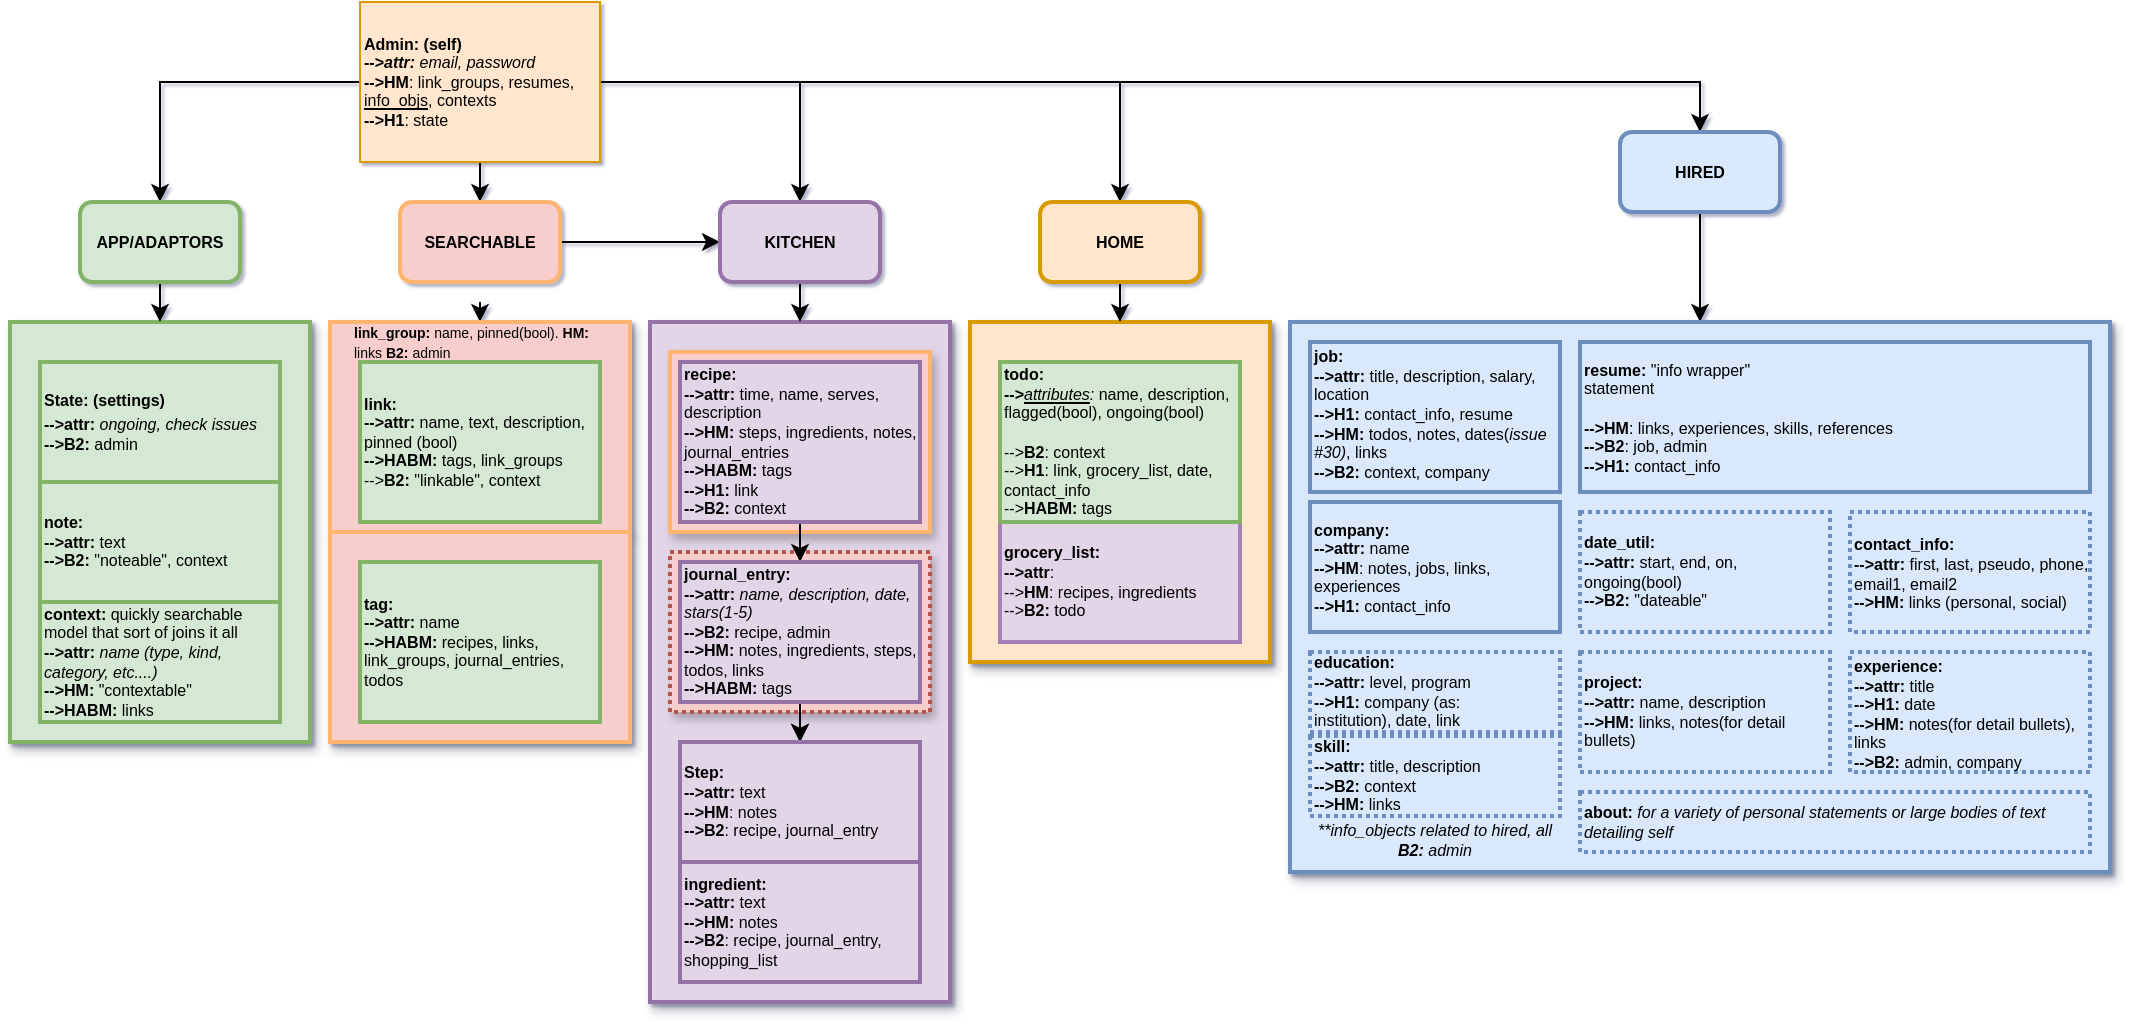 <mxfile compressed="true" version="16.0.2" type="device"><diagram id="ImDymK1f7_B1jzTCU4_X" name="Page-1"><mxGraphModel dx="375" dy="1136" grid="1" gridSize="5" guides="1" tooltips="1" connect="1" arrows="1" fold="1" page="1" pageScale="1" pageWidth="1100" pageHeight="850" math="0" shadow="1"><root><mxCell id="0"/><mxCell id="1" parent="0"/><mxCell id="bt28WQiRK-6ye6KYPw5y-67" value="" style="rounded=0;whiteSpace=wrap;html=1;shadow=1;glass=0;sketch=0;fontSize=7;strokeColor=#d79b00;strokeWidth=2;fillColor=#ffe6cc;" parent="1" vertex="1"><mxGeometry x="1625" y="200" width="150" height="170" as="geometry"/></mxCell><mxCell id="bt28WQiRK-6ye6KYPw5y-33" value="" style="rounded=0;whiteSpace=wrap;html=1;shadow=1;glass=0;sketch=0;fontSize=7;strokeColor=#9673a6;strokeWidth=2;fillColor=#e1d5e7;" parent="1" vertex="1"><mxGeometry x="1465" y="200" width="150" height="340" as="geometry"/></mxCell><mxCell id="bt28WQiRK-6ye6KYPw5y-28" value="" style="rounded=0;whiteSpace=wrap;html=1;shadow=1;glass=0;sketch=0;fontSize=8;strokeWidth=2;align=left;fillColor=#f8cecc;strokeColor=#FFB570;" parent="1" vertex="1"><mxGeometry x="1475" y="215" width="130" height="90" as="geometry"/></mxCell><mxCell id="bt28WQiRK-6ye6KYPw5y-36" style="edgeStyle=orthogonalEdgeStyle;rounded=0;orthogonalLoop=1;jettySize=auto;html=1;exitX=0.5;exitY=1;exitDx=0;exitDy=0;entryX=0.5;entryY=0;entryDx=0;entryDy=0;fontSize=7;fontColor=none;" parent="1" source="bt28WQiRK-6ye6KYPw5y-1" target="bt28WQiRK-6ye6KYPw5y-12" edge="1"><mxGeometry relative="1" as="geometry"/></mxCell><mxCell id="bt28WQiRK-6ye6KYPw5y-48" style="edgeStyle=orthogonalEdgeStyle;rounded=0;orthogonalLoop=1;jettySize=auto;html=1;exitX=1;exitY=0.5;exitDx=0;exitDy=0;entryX=0.5;entryY=0;entryDx=0;entryDy=0;fontSize=7;fontColor=none;" parent="1" source="bt28WQiRK-6ye6KYPw5y-1" target="bt28WQiRK-6ye6KYPw5y-46" edge="1"><mxGeometry relative="1" as="geometry"/></mxCell><mxCell id="bt28WQiRK-6ye6KYPw5y-50" style="edgeStyle=orthogonalEdgeStyle;rounded=0;orthogonalLoop=1;jettySize=auto;html=1;exitX=0;exitY=0.5;exitDx=0;exitDy=0;entryX=0.5;entryY=0;entryDx=0;entryDy=0;fontSize=7;fontColor=none;" parent="1" source="bt28WQiRK-6ye6KYPw5y-1" target="bt28WQiRK-6ye6KYPw5y-45" edge="1"><mxGeometry relative="1" as="geometry"/></mxCell><mxCell id="bt28WQiRK-6ye6KYPw5y-71" style="edgeStyle=orthogonalEdgeStyle;rounded=0;orthogonalLoop=1;jettySize=auto;html=1;exitX=1;exitY=0.5;exitDx=0;exitDy=0;entryX=0.5;entryY=0;entryDx=0;entryDy=0;fontSize=7;fontColor=none;" parent="1" source="bt28WQiRK-6ye6KYPw5y-1" target="bt28WQiRK-6ye6KYPw5y-66" edge="1"><mxGeometry relative="1" as="geometry"/></mxCell><mxCell id="EqytQDU2MtTGXISAvD-0-2" style="edgeStyle=orthogonalEdgeStyle;rounded=0;orthogonalLoop=1;jettySize=auto;html=1;exitX=1;exitY=0.5;exitDx=0;exitDy=0;entryX=0.5;entryY=0;entryDx=0;entryDy=0;" edge="1" parent="1" source="bt28WQiRK-6ye6KYPw5y-1" target="bt28WQiRK-6ye6KYPw5y-47"><mxGeometry relative="1" as="geometry"/></mxCell><mxCell id="bt28WQiRK-6ye6KYPw5y-1" value="&lt;b&gt;Admin: (self)&lt;/b&gt;&lt;br&gt;&lt;b&gt;--&amp;gt;&lt;/b&gt;&lt;i&gt;&lt;b&gt;attr:&lt;/b&gt; email, password&lt;/i&gt;&lt;br&gt;&lt;b&gt;--&amp;gt;HM&lt;/b&gt;: link_groups, resumes, &lt;u&gt;info_objs&lt;/u&gt;, contexts&lt;br&gt;&lt;b&gt;--&amp;gt;H1&lt;/b&gt;: state" style="rounded=0;whiteSpace=wrap;html=1;fontSize=8;align=left;fillColor=#ffe6cc;strokeColor=#d79b00;rotation=0;container=0;" parent="1" vertex="1"><mxGeometry x="1320" y="40" width="120" height="80" as="geometry"/></mxCell><mxCell id="bt28WQiRK-6ye6KYPw5y-37" style="edgeStyle=orthogonalEdgeStyle;rounded=0;orthogonalLoop=1;jettySize=auto;html=1;exitX=0.5;exitY=1;exitDx=0;exitDy=0;entryX=0.5;entryY=0;entryDx=0;entryDy=0;fontSize=7;fontColor=none;" parent="1" target="bt28WQiRK-6ye6KYPw5y-15" edge="1"><mxGeometry relative="1" as="geometry"><mxPoint x="1380" y="190" as="sourcePoint"/></mxGeometry></mxCell><mxCell id="bt28WQiRK-6ye6KYPw5y-52" style="edgeStyle=orthogonalEdgeStyle;rounded=0;orthogonalLoop=1;jettySize=auto;html=1;exitX=1;exitY=0.5;exitDx=0;exitDy=0;entryX=0;entryY=0.5;entryDx=0;entryDy=0;fontSize=7;fontColor=none;" parent="1" source="bt28WQiRK-6ye6KYPw5y-12" target="bt28WQiRK-6ye6KYPw5y-46" edge="1"><mxGeometry relative="1" as="geometry"/></mxCell><mxCell id="bt28WQiRK-6ye6KYPw5y-62" value="" style="edgeStyle=orthogonalEdgeStyle;rounded=0;orthogonalLoop=1;jettySize=auto;html=1;fontSize=7;fontColor=none;" parent="1" source="bt28WQiRK-6ye6KYPw5y-53" target="bt28WQiRK-6ye6KYPw5y-22" edge="1"><mxGeometry relative="1" as="geometry"/></mxCell><mxCell id="bt28WQiRK-6ye6KYPw5y-53" value="" style="rounded=0;whiteSpace=wrap;html=1;shadow=1;glass=0;sketch=0;fontSize=8;strokeWidth=2;align=left;fillColor=#f8cecc;strokeColor=#b85450;dashed=1;dashPattern=1 1;" parent="1" vertex="1"><mxGeometry x="1475" y="315" width="130" height="80" as="geometry"/></mxCell><mxCell id="bt28WQiRK-6ye6KYPw5y-12" value="&lt;b&gt;SEARCHABLE&lt;br&gt;&lt;/b&gt;" style="rounded=1;whiteSpace=wrap;html=1;fontSize=8;align=center;fillColor=#f8cecc;strokeColor=#FFB570;rotation=0;container=0;strokeWidth=2;" parent="1" vertex="1"><mxGeometry x="1340" y="140" width="80" height="40" as="geometry"/></mxCell><mxCell id="bt28WQiRK-6ye6KYPw5y-54" style="edgeStyle=orthogonalEdgeStyle;rounded=0;orthogonalLoop=1;jettySize=auto;html=1;exitX=0.5;exitY=1;exitDx=0;exitDy=0;entryX=0.5;entryY=0;entryDx=0;entryDy=0;fontSize=7;fontColor=none;" parent="1" source="bt28WQiRK-6ye6KYPw5y-17" target="bt28WQiRK-6ye6KYPw5y-20" edge="1"><mxGeometry relative="1" as="geometry"/></mxCell><mxCell id="bt28WQiRK-6ye6KYPw5y-17" value="&lt;b&gt;recipe:&lt;/b&gt;&lt;br&gt;&lt;b&gt;--&amp;gt;attr:&lt;/b&gt; time, name, serves, description&lt;br&gt;&lt;b&gt;--&amp;gt;HM:&lt;/b&gt; steps, ingredients, notes, journal_entries&lt;br&gt;&lt;b&gt;--&amp;gt;HABM: &lt;/b&gt;tags&lt;br&gt;&lt;b&gt;--&amp;gt;H1:&lt;/b&gt;&amp;nbsp;link&lt;br&gt;&lt;b&gt;--&amp;gt;B2: &lt;/b&gt;context" style="rounded=0;whiteSpace=wrap;html=1;fontSize=8;align=left;fillColor=#e1d5e7;strokeColor=#9673a6;rotation=0;container=0;strokeWidth=2;" parent="1" vertex="1"><mxGeometry x="1480" y="220" width="120" height="80" as="geometry"/></mxCell><mxCell id="bt28WQiRK-6ye6KYPw5y-31" style="edgeStyle=orthogonalEdgeStyle;rounded=0;orthogonalLoop=1;jettySize=auto;html=1;exitX=0.5;exitY=1;exitDx=0;exitDy=0;entryX=0.5;entryY=0;entryDx=0;entryDy=0;fontSize=7;fontColor=none;" parent="1" source="bt28WQiRK-6ye6KYPw5y-20" target="bt28WQiRK-6ye6KYPw5y-22" edge="1"><mxGeometry relative="1" as="geometry"/></mxCell><mxCell id="bt28WQiRK-6ye6KYPw5y-20" value="&lt;b&gt;journal_entry:&amp;nbsp;&lt;/b&gt;&lt;br&gt;&lt;b&gt;--&amp;gt;&lt;/b&gt;&lt;b&gt;attr:&lt;/b&gt;&lt;i&gt; name, description, date, stars(1-5)&lt;/i&gt;&lt;br&gt;&lt;b&gt;--&amp;gt;B2:&lt;/b&gt; recipe, admin&lt;br&gt;&lt;b&gt;--&amp;gt;HM: &lt;/b&gt;notes, ingredients, steps, todos, links&lt;br&gt;&lt;b&gt;--&amp;gt;&lt;/b&gt;&lt;b&gt;HABM: &lt;/b&gt;tags" style="rounded=0;whiteSpace=wrap;html=1;fontSize=8;align=left;fillColor=#e1d5e7;strokeColor=#9673a6;rotation=0;container=0;strokeWidth=2;" parent="1" vertex="1"><mxGeometry x="1480" y="320" width="120" height="70" as="geometry"/></mxCell><mxCell id="bt28WQiRK-6ye6KYPw5y-21" value="&lt;b&gt;ingredient:&lt;/b&gt;&lt;br&gt;&lt;b&gt;--&amp;gt;&lt;/b&gt;&lt;b&gt;attr:&lt;/b&gt; text&lt;br&gt;&lt;b&gt;--&amp;gt;HM: &lt;/b&gt;notes&lt;br&gt;&lt;b&gt;--&amp;gt;B2&lt;/b&gt;: recipe, journal_entry, shopping_list" style="rounded=0;whiteSpace=wrap;html=1;fontSize=8;align=left;fillColor=#e1d5e7;strokeColor=#9673a6;rotation=0;container=0;strokeWidth=2;" parent="1" vertex="1"><mxGeometry x="1480" y="470" width="120" height="60" as="geometry"/></mxCell><mxCell id="bt28WQiRK-6ye6KYPw5y-22" value="&lt;b&gt;Step:&lt;/b&gt;&lt;br&gt;&lt;b&gt;--&amp;gt;attr:&lt;/b&gt;&lt;i&gt;&amp;nbsp;&lt;/i&gt;text&lt;br&gt;&lt;b&gt;--&amp;gt;HM&lt;/b&gt;: notes&lt;br&gt;&lt;b&gt;--&amp;gt;B2&lt;/b&gt;: recipe, journal_entry" style="rounded=0;whiteSpace=wrap;html=1;fontSize=8;align=left;fillColor=#e1d5e7;strokeColor=#9673a6;rotation=0;container=0;strokeWidth=2;" parent="1" vertex="1"><mxGeometry x="1480" y="410" width="120" height="60" as="geometry"/></mxCell><mxCell id="bt28WQiRK-6ye6KYPw5y-23" value="&lt;b&gt;grocery_list:&lt;/b&gt;&lt;br&gt;&lt;b&gt;--&amp;gt;attr&lt;/b&gt;:&lt;br&gt;--&amp;gt;&lt;b&gt;HM&lt;/b&gt;: recipes, ingredients&lt;br&gt;--&amp;gt;&lt;b&gt;B2: &lt;/b&gt;todo" style="rounded=0;whiteSpace=wrap;html=1;fontSize=8;align=left;fillColor=#e1d5e7;strokeColor=#A680B8;rotation=0;container=0;strokeWidth=2;" parent="1" vertex="1"><mxGeometry x="1640" y="300" width="120" height="60" as="geometry"/></mxCell><mxCell id="bt28WQiRK-6ye6KYPw5y-24" value="&lt;b&gt;todo:&lt;/b&gt;&lt;br&gt;&lt;b&gt;--&amp;gt;&lt;/b&gt;&lt;i&gt;&lt;u&gt;attributes&lt;/u&gt;: &lt;/i&gt;name, description,&amp;nbsp; flagged(bool), ongoing(bool)&lt;br&gt;&lt;br&gt;--&amp;gt;&lt;b&gt;B2&lt;/b&gt;: context&lt;br&gt;--&amp;gt;&lt;b&gt;H1&lt;/b&gt;: link, grocery_list, date, contact_info&lt;br&gt;--&amp;gt;&lt;b&gt;HABM: &lt;/b&gt;tags" style="rounded=0;whiteSpace=wrap;html=1;fontSize=8;align=left;fillColor=#d5e8d4;strokeColor=#82b366;rotation=0;container=0;strokeWidth=2;" parent="1" vertex="1"><mxGeometry x="1640" y="220" width="120" height="80" as="geometry"/></mxCell><mxCell id="bt28WQiRK-6ye6KYPw5y-14" value="" style="rounded=0;whiteSpace=wrap;html=1;shadow=1;glass=0;sketch=0;fontSize=8;strokeWidth=2;align=left;fillColor=#f8cecc;strokeColor=#FFB570;" parent="1" vertex="1"><mxGeometry x="1305" y="200" width="150" height="105" as="geometry"/></mxCell><mxCell id="bt28WQiRK-6ye6KYPw5y-7" value="&lt;b&gt;link:&lt;/b&gt;&lt;br&gt;&lt;b&gt;--&amp;gt;&lt;/b&gt;&lt;b&gt;attr:&lt;/b&gt; name, text, description, pinned (bool)&lt;br&gt;&lt;b&gt;--&amp;gt;HABM:&lt;/b&gt; tags, link_groups&lt;br&gt;--&amp;gt;&lt;b&gt;B2:&lt;/b&gt; &quot;linkable&quot;, context" style="rounded=0;whiteSpace=wrap;html=1;fontSize=8;align=left;fillColor=#d5e8d4;strokeColor=#82b366;rotation=0;container=0;strokeWidth=2;" parent="1" vertex="1"><mxGeometry x="1320" y="220" width="120" height="80" as="geometry"/></mxCell><mxCell id="bt28WQiRK-6ye6KYPw5y-15" value="&lt;font style=&quot;font-size: 7px&quot;&gt;&lt;b&gt;link_group:&lt;/b&gt; name, pinned(bool).&amp;nbsp;&lt;b&gt;HM: &lt;/b&gt;links &lt;b&gt;B2: &lt;/b&gt;admin&lt;/font&gt;" style="text;html=1;strokeColor=none;fillColor=none;align=left;verticalAlign=middle;whiteSpace=wrap;rounded=0;shadow=1;glass=0;sketch=0;fontSize=8;fontColor=none;" parent="1" vertex="1"><mxGeometry x="1315" y="200" width="130" height="20" as="geometry"/></mxCell><mxCell id="bt28WQiRK-6ye6KYPw5y-29" value="" style="rounded=0;whiteSpace=wrap;html=1;shadow=1;glass=0;sketch=0;fontSize=8;strokeWidth=2;align=left;fillColor=#f8cecc;strokeColor=#FFB570;" parent="1" vertex="1"><mxGeometry x="1305" y="305" width="150" height="105" as="geometry"/></mxCell><mxCell id="bt28WQiRK-6ye6KYPw5y-10" value="&lt;b&gt;tag:&amp;nbsp;&lt;/b&gt;&lt;br&gt;&lt;b&gt;--&amp;gt;attr:&lt;/b&gt;&lt;i&gt;&amp;nbsp;&lt;/i&gt;name&lt;br&gt;&lt;b&gt;--&amp;gt;HABM:&lt;/b&gt;&amp;nbsp;recipes, links, link_groups, journal_entries, todos" style="rounded=0;whiteSpace=wrap;html=1;fontSize=8;align=left;fillColor=#d5e8d4;strokeColor=#82b366;rotation=0;container=0;strokeWidth=2;" parent="1" vertex="1"><mxGeometry x="1320" y="320" width="120" height="80" as="geometry"/></mxCell><mxCell id="bt28WQiRK-6ye6KYPw5y-39" value="" style="rounded=0;whiteSpace=wrap;html=1;shadow=1;glass=0;sketch=0;fontSize=7;strokeColor=#82b366;strokeWidth=2;fillColor=#d5e8d4;" parent="1" vertex="1"><mxGeometry x="1145" y="200" width="150" height="210" as="geometry"/></mxCell><mxCell id="bt28WQiRK-6ye6KYPw5y-2" value="&lt;b&gt;State: (settings)&lt;br&gt;&lt;/b&gt;&lt;font size=&quot;1&quot;&gt;&lt;span style=&quot;font-size: 8px&quot;&gt;&lt;b&gt;--&amp;gt;attr:&lt;/b&gt;&lt;i&gt; ongoing, check issues&lt;/i&gt;&lt;/span&gt;&lt;/font&gt;&lt;br&gt;&lt;b&gt;--&amp;gt;&lt;/b&gt;&lt;b&gt;B2: &lt;/b&gt;admin&amp;nbsp;" style="rounded=0;whiteSpace=wrap;html=1;fontSize=8;align=left;fillColor=#d5e8d4;strokeColor=#82b366;rotation=0;container=0;strokeWidth=2;" parent="1" vertex="1"><mxGeometry x="1160" y="220" width="120" height="60" as="geometry"/></mxCell><mxCell id="bt28WQiRK-6ye6KYPw5y-8" value="&lt;b&gt;context: &lt;/b&gt;quickly searchable model that sort of joins it all&lt;br&gt;&lt;b&gt;--&amp;gt;attr:&lt;/b&gt;&lt;i&gt;&amp;nbsp;name (type, kind, category, etc....)&lt;/i&gt;&lt;br&gt;&lt;b&gt;--&amp;gt;HM:&lt;/b&gt; &quot;contextable&quot;&lt;br&gt;&lt;b&gt;--&amp;gt;HABM: &lt;/b&gt;links&amp;nbsp;" style="rounded=0;whiteSpace=wrap;html=1;fontSize=8;align=left;fillColor=#d5e8d4;strokeColor=#82b366;rotation=0;container=0;strokeWidth=2;" parent="1" vertex="1"><mxGeometry x="1160" y="340" width="120" height="60" as="geometry"/></mxCell><mxCell id="bt28WQiRK-6ye6KYPw5y-11" value="&lt;b&gt;note:&amp;nbsp;&lt;/b&gt;&lt;br&gt;&lt;b&gt;--&amp;gt;attr:&lt;/b&gt; text&lt;br&gt;&lt;b&gt;--&amp;gt;B2: &lt;/b&gt;&quot;noteable&quot;, context" style="rounded=0;whiteSpace=wrap;html=1;fontSize=8;align=left;fillColor=#d5e8d4;strokeColor=#82b366;rotation=0;container=0;strokeWidth=2;" parent="1" vertex="1"><mxGeometry x="1160" y="280" width="120" height="60" as="geometry"/></mxCell><mxCell id="bt28WQiRK-6ye6KYPw5y-51" style="edgeStyle=orthogonalEdgeStyle;rounded=0;orthogonalLoop=1;jettySize=auto;html=1;exitX=0.5;exitY=1;exitDx=0;exitDy=0;entryX=0.5;entryY=0;entryDx=0;entryDy=0;fontSize=7;fontColor=none;" parent="1" source="bt28WQiRK-6ye6KYPw5y-45" target="bt28WQiRK-6ye6KYPw5y-39" edge="1"><mxGeometry relative="1" as="geometry"/></mxCell><mxCell id="bt28WQiRK-6ye6KYPw5y-45" value="&lt;b&gt;APP/ADAPTORS&lt;br&gt;&lt;/b&gt;" style="rounded=1;whiteSpace=wrap;html=1;fontSize=8;align=center;fillColor=#d5e8d4;strokeColor=#82b366;rotation=0;container=0;strokeWidth=2;" parent="1" vertex="1"><mxGeometry x="1180" y="140" width="80" height="40" as="geometry"/></mxCell><mxCell id="bt28WQiRK-6ye6KYPw5y-49" style="edgeStyle=orthogonalEdgeStyle;rounded=0;orthogonalLoop=1;jettySize=auto;html=1;exitX=0.5;exitY=1;exitDx=0;exitDy=0;entryX=0.5;entryY=0;entryDx=0;entryDy=0;fontSize=7;fontColor=none;" parent="1" source="bt28WQiRK-6ye6KYPw5y-46" target="bt28WQiRK-6ye6KYPw5y-33" edge="1"><mxGeometry relative="1" as="geometry"/></mxCell><mxCell id="bt28WQiRK-6ye6KYPw5y-46" value="&lt;b&gt;KITCHEN&lt;br&gt;&lt;/b&gt;" style="rounded=1;whiteSpace=wrap;html=1;fontSize=8;align=center;fillColor=#e1d5e7;strokeColor=#9673a6;rotation=0;container=0;strokeWidth=2;" parent="1" vertex="1"><mxGeometry x="1500" y="140" width="80" height="40" as="geometry"/></mxCell><mxCell id="rQdxxhRuiaD-gHXUzfdX-2" style="edgeStyle=orthogonalEdgeStyle;rounded=0;orthogonalLoop=1;jettySize=auto;html=1;exitX=0.5;exitY=1;exitDx=0;exitDy=0;fontSize=8;" parent="1" source="bt28WQiRK-6ye6KYPw5y-47" target="bt28WQiRK-6ye6KYPw5y-43" edge="1"><mxGeometry relative="1" as="geometry"/></mxCell><mxCell id="bt28WQiRK-6ye6KYPw5y-47" value="&lt;b&gt;HIRED&lt;br&gt;&lt;/b&gt;" style="rounded=1;whiteSpace=wrap;html=1;fontSize=8;align=center;fillColor=#dae8fc;strokeColor=#6c8ebf;rotation=0;container=0;strokeWidth=2;" parent="1" vertex="1"><mxGeometry x="1950" y="105" width="80" height="40" as="geometry"/></mxCell><mxCell id="bt28WQiRK-6ye6KYPw5y-70" style="edgeStyle=orthogonalEdgeStyle;rounded=0;orthogonalLoop=1;jettySize=auto;html=1;exitX=0.5;exitY=1;exitDx=0;exitDy=0;entryX=0.5;entryY=0;entryDx=0;entryDy=0;fontSize=7;fontColor=none;" parent="1" source="bt28WQiRK-6ye6KYPw5y-66" target="bt28WQiRK-6ye6KYPw5y-67" edge="1"><mxGeometry relative="1" as="geometry"/></mxCell><mxCell id="bt28WQiRK-6ye6KYPw5y-66" value="&lt;b&gt;HOME&lt;br&gt;&lt;/b&gt;" style="rounded=1;whiteSpace=wrap;html=1;fontSize=8;align=center;fillColor=#ffe6cc;strokeColor=#d79b00;rotation=0;container=0;strokeWidth=2;" parent="1" vertex="1"><mxGeometry x="1660" y="140" width="80" height="40" as="geometry"/></mxCell><mxCell id="EqytQDU2MtTGXISAvD-0-1" value="" style="group" vertex="1" connectable="0" parent="1"><mxGeometry x="1785" y="200" width="410" height="275" as="geometry"/></mxCell><mxCell id="bt28WQiRK-6ye6KYPw5y-43" value="" style="rounded=0;whiteSpace=wrap;html=1;shadow=1;glass=0;sketch=0;fontSize=7;strokeColor=#6c8ebf;strokeWidth=2;fillColor=#dae8fc;" parent="EqytQDU2MtTGXISAvD-0-1" vertex="1"><mxGeometry width="410" height="275" as="geometry"/></mxCell><mxCell id="bt28WQiRK-6ye6KYPw5y-25" value="&lt;b&gt;company:&lt;/b&gt;&lt;br&gt;&lt;b&gt;--&amp;gt;attr:&lt;/b&gt; name&lt;br&gt;&lt;b&gt;--&amp;gt;HM&lt;/b&gt;: notes, jobs, links, experiences&lt;br&gt;&lt;b&gt;--&amp;gt;H1: &lt;/b&gt;contact_info" style="rounded=0;whiteSpace=wrap;html=1;fontSize=8;align=left;fillColor=#dae8fc;strokeColor=#6c8ebf;rotation=0;container=0;strokeWidth=2;" parent="EqytQDU2MtTGXISAvD-0-1" vertex="1"><mxGeometry x="10" y="90" width="125" height="65" as="geometry"/></mxCell><mxCell id="bt28WQiRK-6ye6KYPw5y-27" value="&lt;b&gt;resume: &lt;/b&gt;&quot;info wrapper&quot;&lt;br&gt;statement&lt;br&gt;&lt;br&gt;&lt;b&gt;--&amp;gt;HM&lt;/b&gt;: links, experiences, skills, references&lt;br&gt;&lt;b&gt;--&amp;gt;B2&lt;/b&gt;: job, admin&lt;br&gt;&lt;b&gt;--&amp;gt;H1:&lt;/b&gt; contact_info" style="rounded=0;whiteSpace=wrap;html=1;fontSize=8;align=left;fillColor=#dae8fc;strokeColor=#6c8ebf;rotation=0;container=0;strokeWidth=2;" parent="EqytQDU2MtTGXISAvD-0-1" vertex="1"><mxGeometry x="145" y="10" width="255" height="75" as="geometry"/></mxCell><mxCell id="bt28WQiRK-6ye6KYPw5y-73" value="&lt;font size=&quot;1&quot;&gt;&lt;span style=&quot;font-size: 8px&quot;&gt;&lt;b&gt;contact_info:&lt;/b&gt;&lt;br&gt;&lt;div&gt;&lt;b style=&quot;font-weight: bold&quot;&gt;--&amp;gt;&lt;/b&gt;&lt;b&gt;attr:&lt;/b&gt; first, last, pseudo, phone, email1, email2&lt;/div&gt;&lt;div&gt;&lt;b&gt;--&amp;gt;HM: &lt;/b&gt;links (personal, social)&lt;/div&gt;&lt;/span&gt;&lt;/font&gt;" style="rounded=0;whiteSpace=wrap;html=1;shadow=0;glass=0;sketch=0;fontSize=7;strokeColor=#6c8ebf;strokeWidth=2;fillColor=#dae8fc;align=left;dashed=1;dashPattern=1 1;" parent="EqytQDU2MtTGXISAvD-0-1" vertex="1"><mxGeometry x="280" y="95" width="120" height="60" as="geometry"/></mxCell><mxCell id="bt28WQiRK-6ye6KYPw5y-82" value="&lt;font size=&quot;1&quot;&gt;&lt;span style=&quot;font-size: 8px&quot;&gt;&lt;b&gt;experience:&lt;/b&gt;&lt;br&gt;&lt;div&gt;&lt;b style=&quot;font-weight: bold&quot;&gt;--&amp;gt;&lt;/b&gt;&lt;b&gt;attr:&lt;/b&gt;&amp;nbsp;title&lt;/div&gt;&lt;div&gt;&lt;b&gt;--&amp;gt;H1: &lt;/b&gt;date&lt;/div&gt;&lt;div&gt;&lt;b&gt;--&amp;gt;HM: &lt;/b&gt;notes(for detail bullets), links&lt;/div&gt;&lt;div&gt;&lt;b&gt;--&amp;gt;B2: &lt;/b&gt;admin, company&lt;/div&gt;&lt;/span&gt;&lt;/font&gt;" style="rounded=0;whiteSpace=wrap;html=1;shadow=0;glass=0;sketch=0;fontSize=7;strokeColor=#6c8ebf;strokeWidth=2;fillColor=#dae8fc;align=left;dashed=1;dashPattern=1 1;" parent="EqytQDU2MtTGXISAvD-0-1" vertex="1"><mxGeometry x="280" y="165" width="120" height="60" as="geometry"/></mxCell><mxCell id="bt28WQiRK-6ye6KYPw5y-83" value="&lt;span style=&quot;font-size: 8px&quot;&gt;&lt;b&gt;skill:&lt;/b&gt;&lt;br&gt;&lt;b&gt;--&amp;gt;attr: &lt;/b&gt;title, description&lt;br&gt;&lt;b&gt;--&amp;gt;B2: &lt;/b&gt;context&lt;br&gt;&lt;b&gt;--&amp;gt;HM: &lt;/b&gt;links&lt;br&gt;&lt;/span&gt;" style="rounded=0;whiteSpace=wrap;html=1;shadow=0;glass=0;sketch=0;fontSize=7;strokeColor=#6c8ebf;strokeWidth=2;fillColor=#dae8fc;align=left;dashed=1;dashPattern=1 1;" parent="EqytQDU2MtTGXISAvD-0-1" vertex="1"><mxGeometry x="10" y="207" width="125" height="40" as="geometry"/></mxCell><mxCell id="bt28WQiRK-6ye6KYPw5y-84" value="&lt;span style=&quot;font-size: 8px&quot;&gt;&lt;b&gt;date_util:&lt;br&gt;--&amp;gt;attr: &lt;/b&gt;start, end, on, ongoing(bool)&lt;br&gt;&lt;b&gt;--&amp;gt;B2: &lt;/b&gt;&quot;dateable&quot;&lt;br&gt;&lt;/span&gt;" style="rounded=0;whiteSpace=wrap;html=1;shadow=0;glass=0;sketch=0;fontSize=7;strokeColor=#6c8ebf;strokeWidth=2;fillColor=#dae8fc;align=left;dashed=1;dashPattern=1 1;" parent="EqytQDU2MtTGXISAvD-0-1" vertex="1"><mxGeometry x="145" y="95" width="125" height="60" as="geometry"/></mxCell><mxCell id="bt28WQiRK-6ye6KYPw5y-85" value="&lt;span style=&quot;font-size: 8px&quot;&gt;&lt;b&gt;project:&lt;br&gt;--&amp;gt;attr:&lt;/b&gt; name, description&lt;br&gt;&lt;b&gt;--&amp;gt;HM: &lt;/b&gt;links, notes(&lt;/span&gt;&lt;span style=&quot;font-size: 8px&quot;&gt;for detail bullets&lt;/span&gt;&lt;span style=&quot;font-size: 8px&quot;&gt;)&lt;br&gt;&lt;/span&gt;" style="rounded=0;whiteSpace=wrap;html=1;shadow=0;glass=0;sketch=0;fontSize=7;strokeColor=#6c8ebf;strokeWidth=2;fillColor=#dae8fc;align=left;dashed=1;dashPattern=1 1;" parent="EqytQDU2MtTGXISAvD-0-1" vertex="1"><mxGeometry x="145" y="165" width="125" height="60" as="geometry"/></mxCell><mxCell id="bt28WQiRK-6ye6KYPw5y-87" value="&lt;span style=&quot;font-size: 8px&quot;&gt;&lt;b&gt;job:&lt;/b&gt;&lt;br&gt;&lt;b&gt;--&amp;gt;attr: &lt;/b&gt;title, description, salary, location&lt;br&gt;&lt;b&gt;--&amp;gt;H1: &lt;/b&gt;contact_info, resume&lt;br&gt;&lt;b&gt;--&amp;gt;HM: &lt;/b&gt;todos, notes, dates(&lt;i&gt;issue #30)&lt;/i&gt;, links&lt;br&gt;&lt;b&gt;--&amp;gt;B2: &lt;/b&gt;context, company&lt;br&gt;&lt;br&gt;&lt;/span&gt;" style="rounded=0;whiteSpace=wrap;html=1;shadow=0;glass=0;sketch=0;fontSize=7;strokeColor=#6c8ebf;strokeWidth=2;fillColor=#dae8fc;align=left;labelPosition=center;verticalLabelPosition=middle;verticalAlign=middle;spacingTop=7;" parent="EqytQDU2MtTGXISAvD-0-1" vertex="1"><mxGeometry x="10" y="10" width="125" height="75" as="geometry"/></mxCell><mxCell id="bt28WQiRK-6ye6KYPw5y-91" value="&lt;span style=&quot;font-size: 8px&quot;&gt;&lt;b&gt;education:&lt;br&gt;--&amp;gt;attr: &lt;/b&gt;level, program&amp;nbsp;&lt;b&gt;&lt;br&gt;--&amp;gt;H1: &lt;/b&gt;company (as: institution),&lt;b&gt;&amp;nbsp;&lt;/b&gt;date, link&lt;/span&gt;&lt;span style=&quot;font-size: 8px&quot;&gt;&lt;br&gt;&lt;/span&gt;" style="rounded=0;whiteSpace=wrap;html=1;shadow=0;glass=0;sketch=0;fontSize=7;strokeColor=#6c8ebf;strokeWidth=2;fillColor=#dae8fc;align=left;dashed=1;dashPattern=1 1;" parent="EqytQDU2MtTGXISAvD-0-1" vertex="1"><mxGeometry x="10" y="165" width="125" height="40" as="geometry"/></mxCell><mxCell id="rQdxxhRuiaD-gHXUzfdX-1" value="&lt;i&gt;**info_objects related to hired, all &lt;b&gt;B2: &lt;/b&gt;admin&lt;/i&gt;" style="text;html=1;strokeColor=none;fillColor=none;align=center;verticalAlign=middle;whiteSpace=wrap;rounded=0;labelPosition=center;verticalLabelPosition=middle;fontSize=8;" parent="EqytQDU2MtTGXISAvD-0-1" vertex="1"><mxGeometry x="10" y="247" width="125" height="23" as="geometry"/></mxCell><mxCell id="rQdxxhRuiaD-gHXUzfdX-4" value="&lt;span style=&quot;font-size: 8px&quot;&gt;&lt;b&gt;about: &lt;/b&gt;&lt;i&gt;for a variety of personal statements or large bodies of text detailing self&lt;/i&gt;&lt;/span&gt;" style="rounded=0;whiteSpace=wrap;html=1;shadow=0;glass=0;sketch=0;fontSize=7;strokeColor=#6c8ebf;strokeWidth=2;fillColor=#dae8fc;align=left;dashed=1;dashPattern=1 1;" parent="EqytQDU2MtTGXISAvD-0-1" vertex="1"><mxGeometry x="145" y="235" width="255" height="30" as="geometry"/></mxCell></root></mxGraphModel></diagram></mxfile>